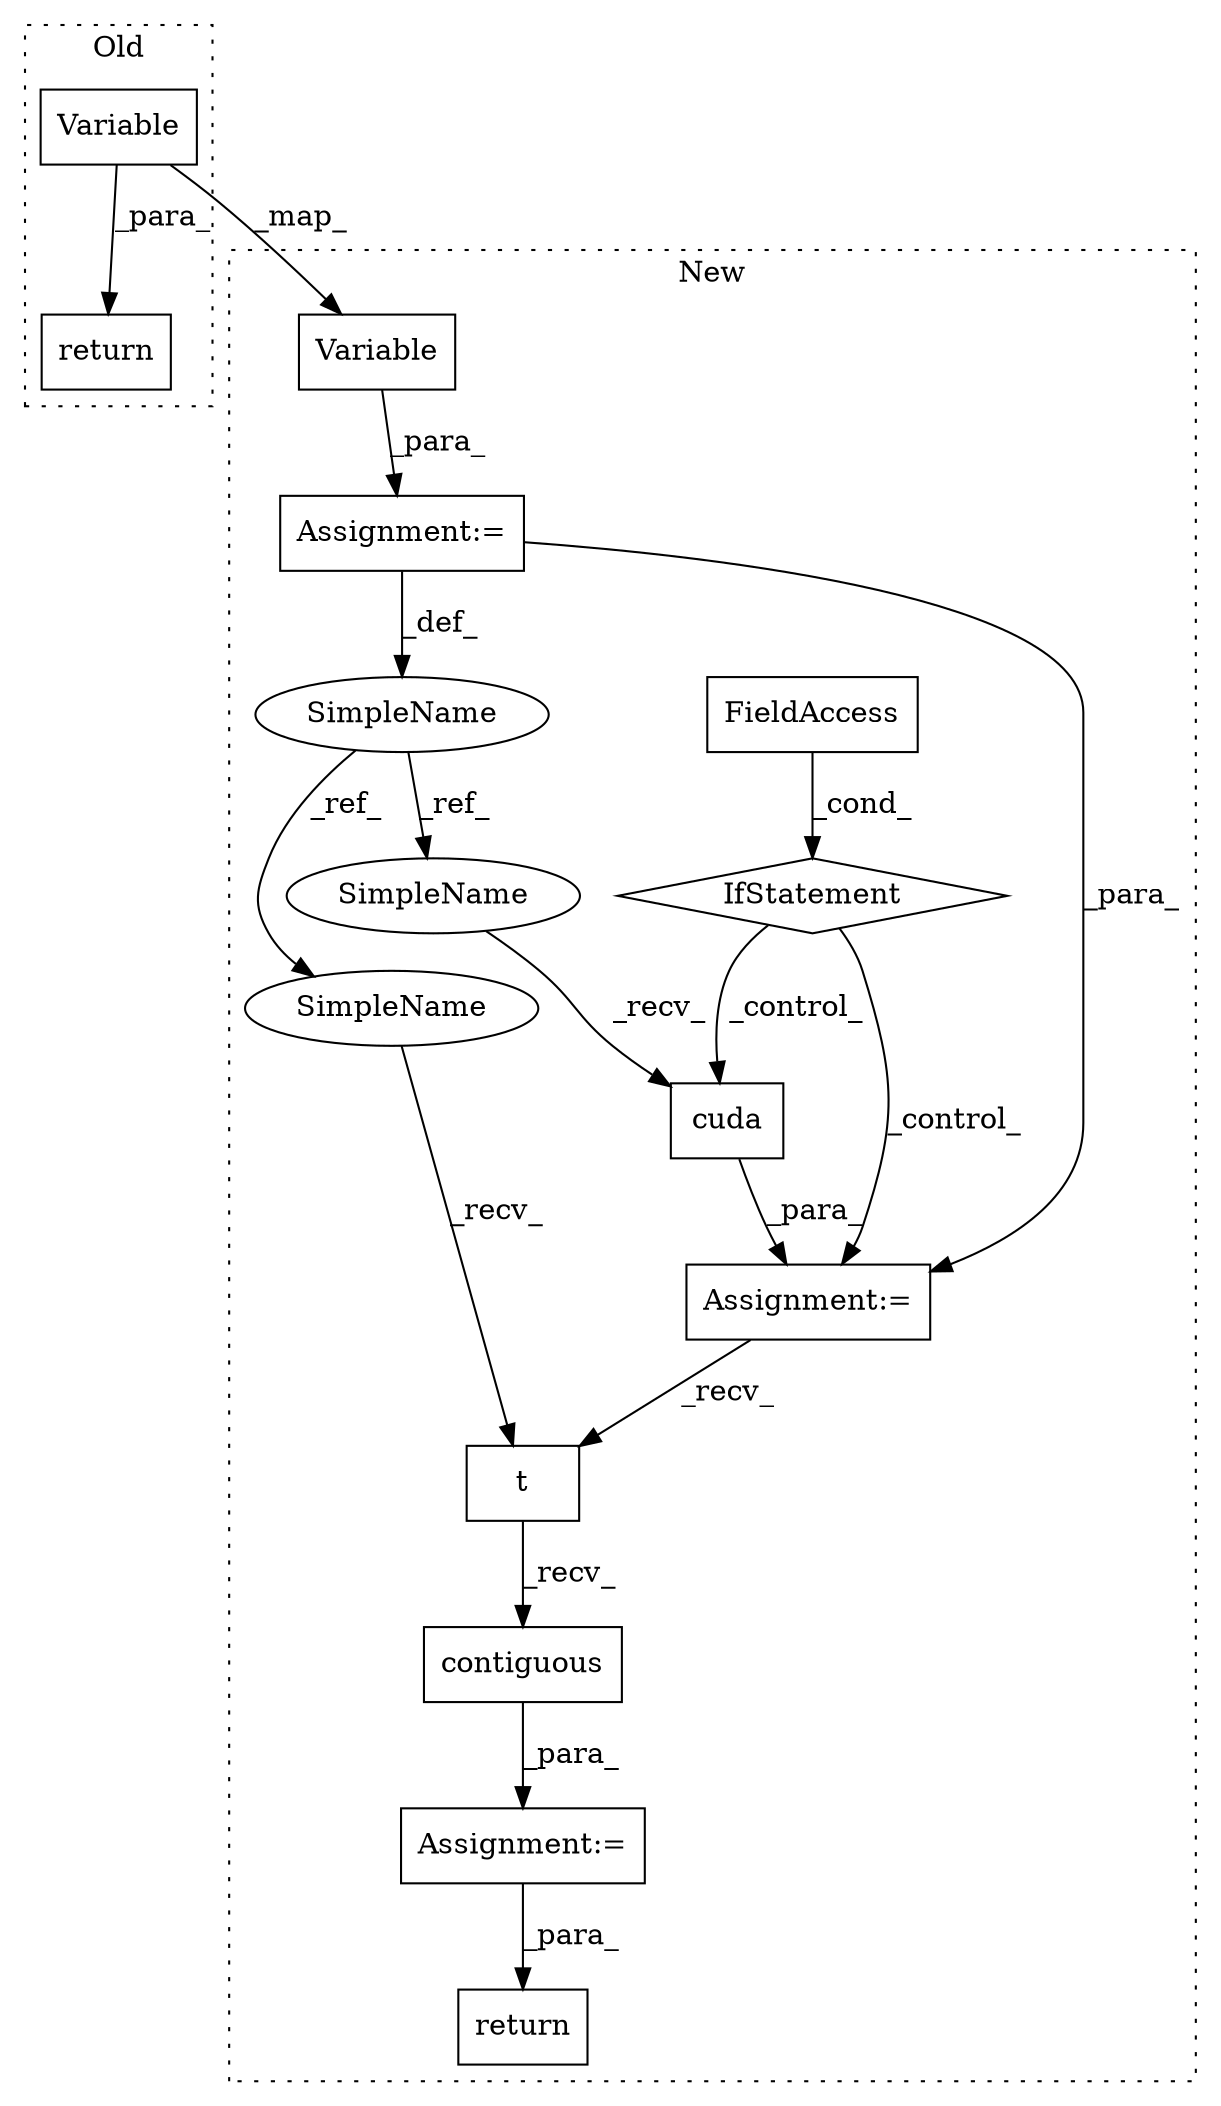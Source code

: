 digraph G {
subgraph cluster0 {
1 [label="return" a="41" s="977" l="7" shape="box"];
9 [label="Variable" a="32" s="984,996" l="9,1" shape="box"];
label = "Old";
style="dotted";
}
subgraph cluster1 {
2 [label="cuda" a="32" s="1100" l="6" shape="box"];
3 [label="IfStatement" a="25" s="1073,1086" l="4,2" shape="diamond"];
4 [label="Assignment:=" a="7" s="1097" l="1" shape="box"];
5 [label="Assignment:=" a="7" s="1053" l="1" shape="box"];
6 [label="return" a="41" s="1144" l="7" shape="box"];
7 [label="FieldAccess" a="22" s="1077" l="9" shape="box"];
8 [label="Assignment:=" a="7" s="1119" l="1" shape="box"];
10 [label="Variable" a="32" s="1054,1066" l="9,1" shape="box"];
11 [label="SimpleName" a="42" s="1052" l="1" shape="ellipse"];
12 [label="t" a="32" s="1122" l="3" shape="box"];
13 [label="contiguous" a="32" s="1126" l="12" shape="box"];
14 [label="SimpleName" a="42" s="1098" l="1" shape="ellipse"];
15 [label="SimpleName" a="42" s="1120" l="1" shape="ellipse"];
label = "New";
style="dotted";
}
2 -> 4 [label="_para_"];
3 -> 4 [label="_control_"];
3 -> 2 [label="_control_"];
4 -> 12 [label="_recv_"];
5 -> 11 [label="_def_"];
5 -> 4 [label="_para_"];
7 -> 3 [label="_cond_"];
8 -> 6 [label="_para_"];
9 -> 10 [label="_map_"];
9 -> 1 [label="_para_"];
10 -> 5 [label="_para_"];
11 -> 14 [label="_ref_"];
11 -> 15 [label="_ref_"];
12 -> 13 [label="_recv_"];
13 -> 8 [label="_para_"];
14 -> 2 [label="_recv_"];
15 -> 12 [label="_recv_"];
}